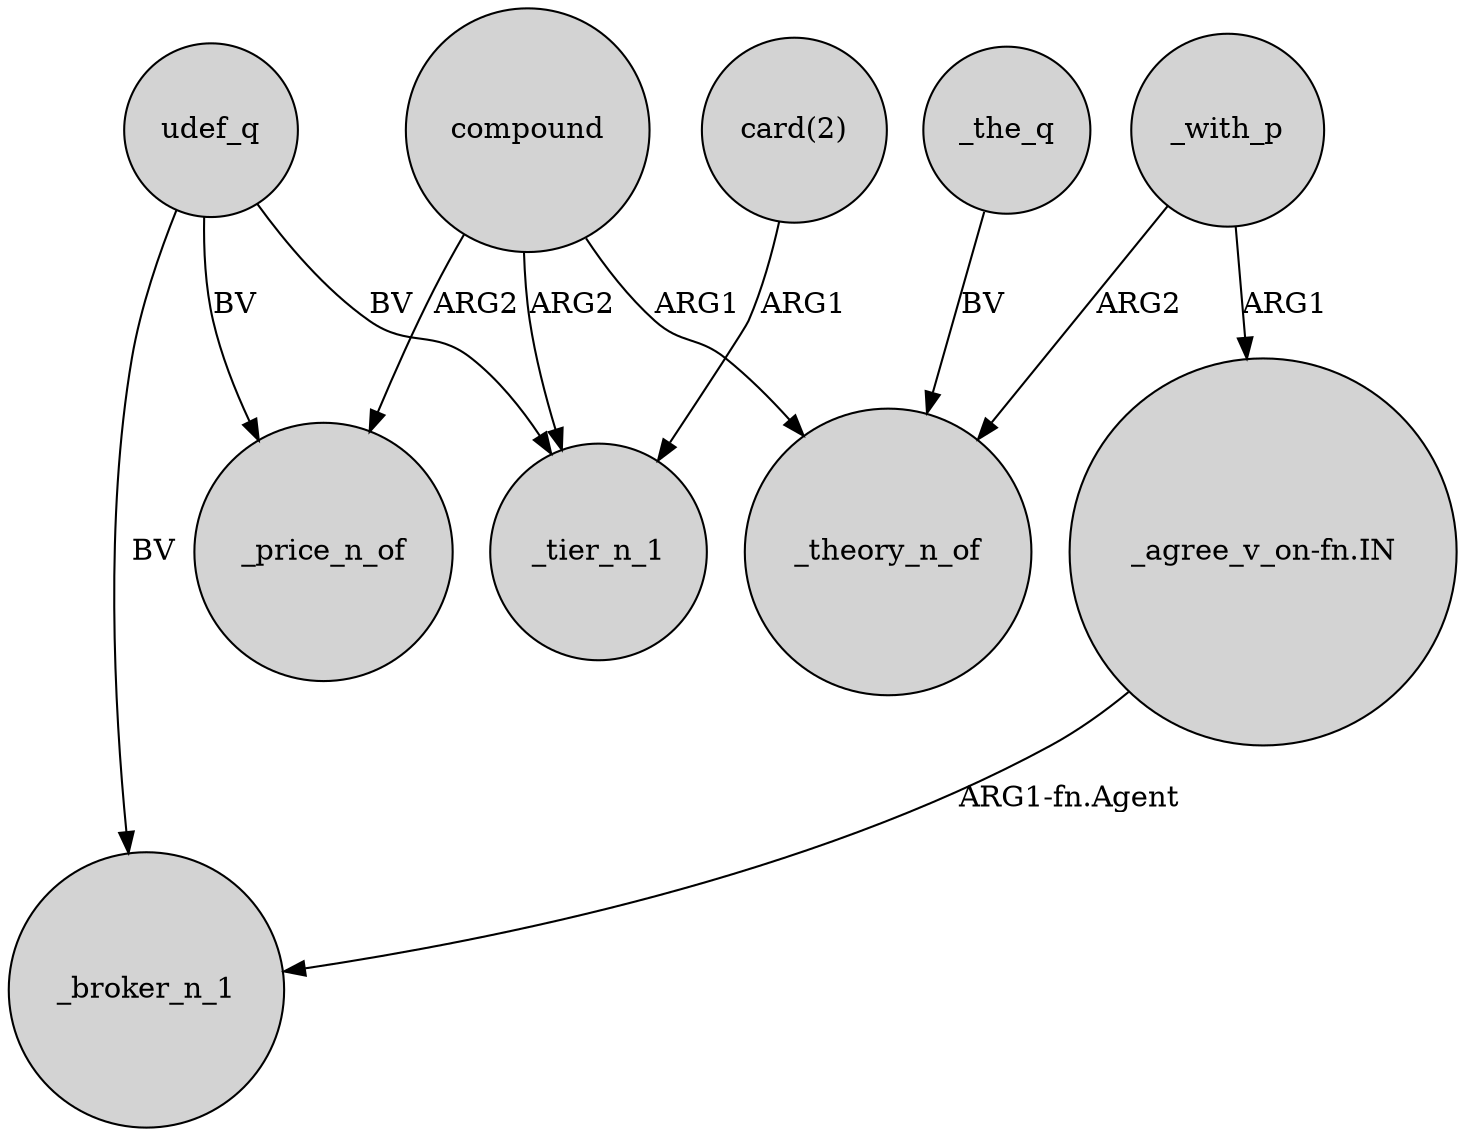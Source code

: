 digraph {
	node [shape=circle style=filled]
	udef_q -> _tier_n_1 [label=BV]
	_with_p -> "_agree_v_on-fn.IN" [label=ARG1]
	compound -> _price_n_of [label=ARG2]
	"_agree_v_on-fn.IN" -> _broker_n_1 [label="ARG1-fn.Agent"]
	_the_q -> _theory_n_of [label=BV]
	udef_q -> _price_n_of [label=BV]
	compound -> _tier_n_1 [label=ARG2]
	udef_q -> _broker_n_1 [label=BV]
	"card(2)" -> _tier_n_1 [label=ARG1]
	_with_p -> _theory_n_of [label=ARG2]
	compound -> _theory_n_of [label=ARG1]
}
